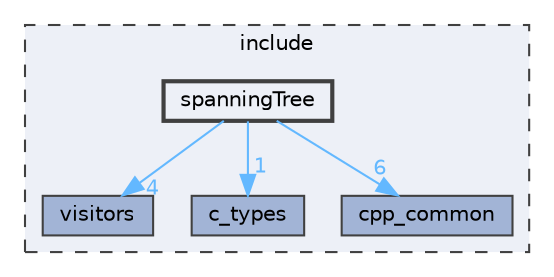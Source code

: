 digraph "spanningTree"
{
 // LATEX_PDF_SIZE
  bgcolor="transparent";
  edge [fontname=Helvetica,fontsize=10,labelfontname=Helvetica,labelfontsize=10];
  node [fontname=Helvetica,fontsize=10,shape=box,height=0.2,width=0.4];
  compound=true
  subgraph clusterdir_d44c64559bbebec7f509842c48db8b23 {
    graph [ bgcolor="#edf0f7", pencolor="grey25", label="include", fontname=Helvetica,fontsize=10 style="filled,dashed", URL="dir_d44c64559bbebec7f509842c48db8b23.html",tooltip=""]
  dir_4e5658a7286517e9c5b1437feaf10aed [label="visitors", fillcolor="#a2b4d6", color="grey25", style="filled", URL="dir_4e5658a7286517e9c5b1437feaf10aed.html",tooltip=""];
  dir_d5995d5871f728649bd47ea0d6428e03 [label="c_types", fillcolor="#a2b4d6", color="grey25", style="filled", URL="dir_d5995d5871f728649bd47ea0d6428e03.html",tooltip=""];
  dir_f413d2883acb285bdeb0fac3ae939ed0 [label="cpp_common", fillcolor="#a2b4d6", color="grey25", style="filled", URL="dir_f413d2883acb285bdeb0fac3ae939ed0.html",tooltip=""];
  dir_af8dbe8979b2f961efcd41fe5ee5165d [label="spanningTree", fillcolor="#edf0f7", color="grey25", style="filled,bold", URL="dir_af8dbe8979b2f961efcd41fe5ee5165d.html",tooltip=""];
  }
  dir_af8dbe8979b2f961efcd41fe5ee5165d->dir_4e5658a7286517e9c5b1437feaf10aed [headlabel="4", labeldistance=1.5 headhref="dir_000075_000094.html" href="dir_000075_000094.html" color="steelblue1" fontcolor="steelblue1"];
  dir_af8dbe8979b2f961efcd41fe5ee5165d->dir_d5995d5871f728649bd47ea0d6428e03 [headlabel="1", labeldistance=1.5 headhref="dir_000075_000019.html" href="dir_000075_000019.html" color="steelblue1" fontcolor="steelblue1"];
  dir_af8dbe8979b2f961efcd41fe5ee5165d->dir_f413d2883acb285bdeb0fac3ae939ed0 [headlabel="6", labeldistance=1.5 headhref="dir_000075_000036.html" href="dir_000075_000036.html" color="steelblue1" fontcolor="steelblue1"];
}
